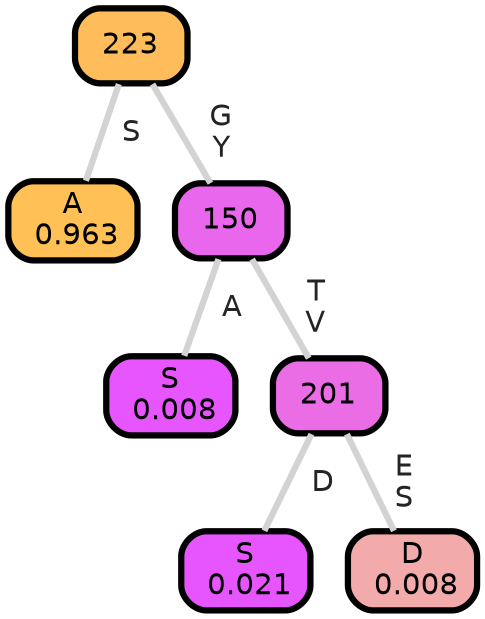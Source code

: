 graph Tree {
node [shape=box, style="filled, rounded",color="black",penwidth="3",fontcolor="black",                 fontname=helvetica] ;
graph [ranksep="0 equally", splines=straight,                 bgcolor=transparent, dpi=200] ;
edge [fontname=helvetica, fontweight=bold,fontcolor=grey14,color=lightgray] ;
0 [label="A
 0.963", fillcolor="#ffc155"] ;
1 [label="223", fillcolor="#febd5a"] ;
2 [label="S
 0.008", fillcolor="#e755ff"] ;
3 [label="150", fillcolor="#e967ec"] ;
4 [label="S
 0.021", fillcolor="#e755ff"] ;
5 [label="201", fillcolor="#ea6de6"] ;
6 [label="D
 0.008", fillcolor="#f3aaaa"] ;
1 -- 0 [label=" S",penwidth=3] ;
1 -- 3 [label=" G\n Y",penwidth=3] ;
3 -- 2 [label=" A",penwidth=3] ;
3 -- 5 [label=" T\n V",penwidth=3] ;
5 -- 4 [label=" D",penwidth=3] ;
5 -- 6 [label=" E\n S",penwidth=3] ;
{rank = same;}}
